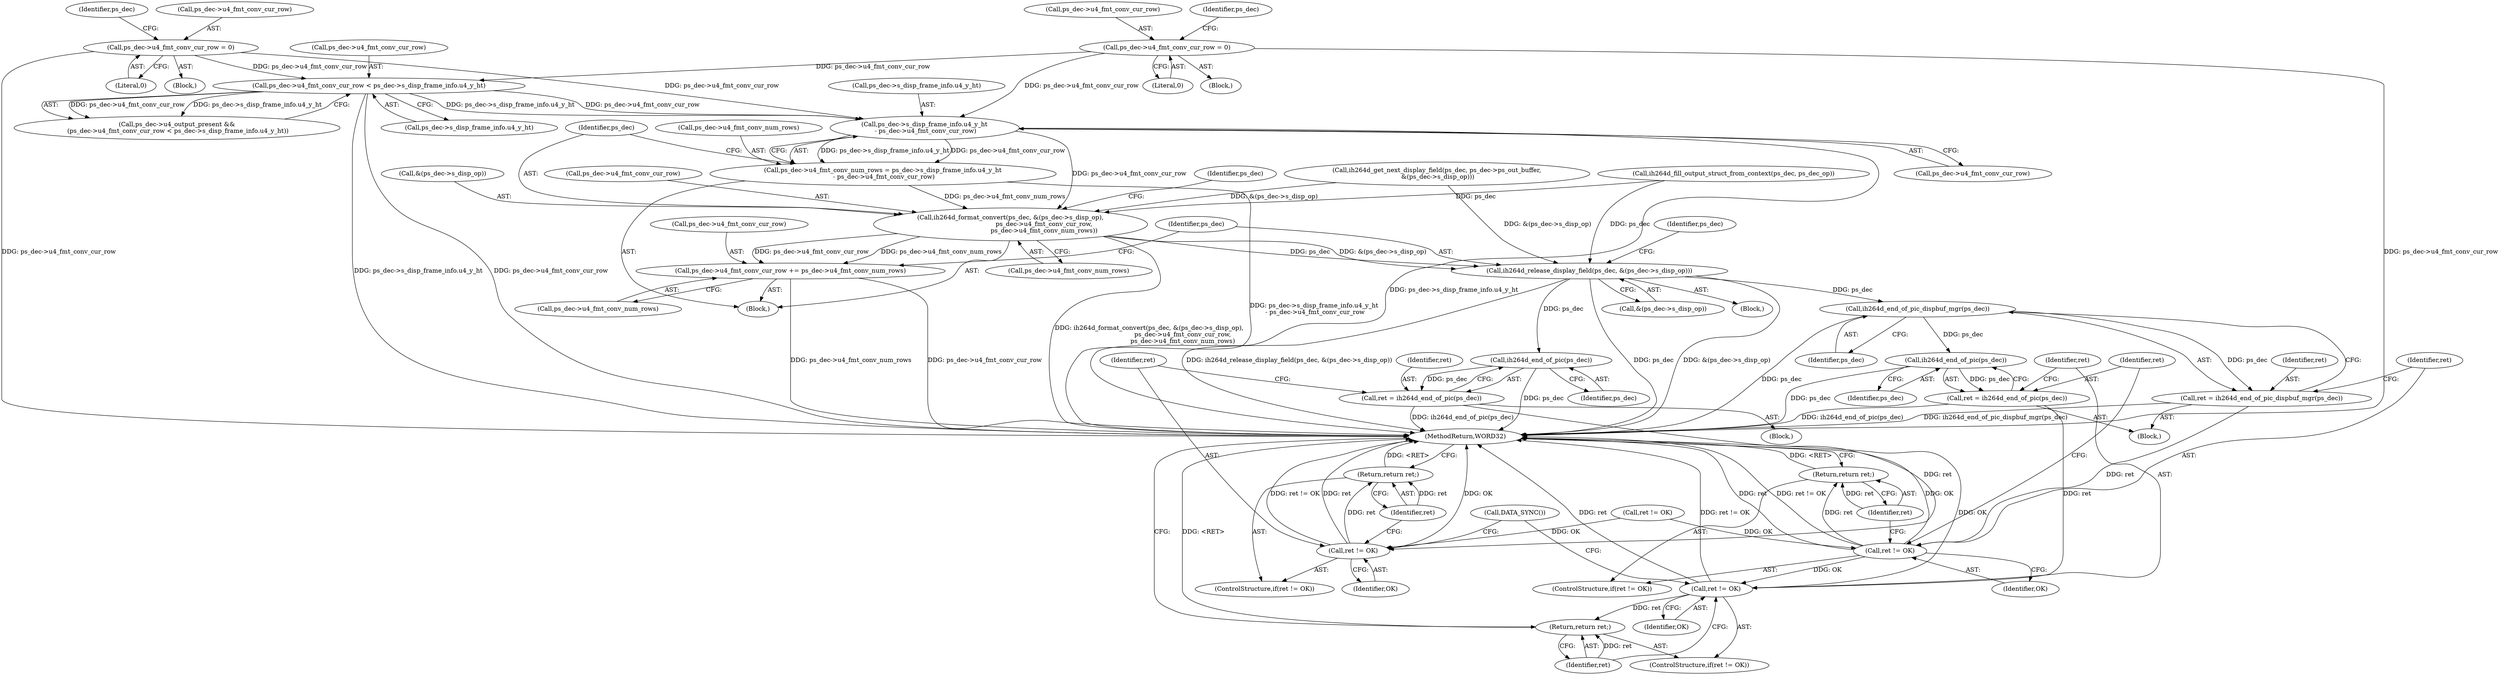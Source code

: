 digraph "0_Android_0b23c81c3dd9ec38f7e6806a3955fed1925541a0@pointer" {
"1002068" [label="(Call,ps_dec->s_disp_frame_info.u4_y_ht\n - ps_dec->u4_fmt_conv_cur_row)"];
"1002054" [label="(Call,ps_dec->u4_fmt_conv_cur_row < ps_dec->s_disp_frame_info.u4_y_ht)"];
"1000342" [label="(Call,ps_dec->u4_fmt_conv_cur_row = 0)"];
"1002036" [label="(Call,ps_dec->u4_fmt_conv_cur_row = 0)"];
"1002064" [label="(Call,ps_dec->u4_fmt_conv_num_rows = ps_dec->s_disp_frame_info.u4_y_ht\n - ps_dec->u4_fmt_conv_cur_row)"];
"1002077" [label="(Call,ih264d_format_convert(ps_dec, &(ps_dec->s_disp_op),\n                                  ps_dec->u4_fmt_conv_cur_row,\n                                  ps_dec->u4_fmt_conv_num_rows))"];
"1002089" [label="(Call,ps_dec->u4_fmt_conv_cur_row += ps_dec->u4_fmt_conv_num_rows)"];
"1002096" [label="(Call,ih264d_release_display_field(ps_dec, &(ps_dec->s_disp_op)))"];
"1002188" [label="(Call,ih264d_end_of_pic_dispbuf_mgr(ps_dec))"];
"1002186" [label="(Call,ret = ih264d_end_of_pic_dispbuf_mgr(ps_dec))"];
"1002191" [label="(Call,ret != OK)"];
"1002194" [label="(Return,return ret;)"];
"1002201" [label="(Call,ret != OK)"];
"1002204" [label="(Return,return ret;)"];
"1002198" [label="(Call,ih264d_end_of_pic(ps_dec))"];
"1002196" [label="(Call,ret = ih264d_end_of_pic(ps_dec))"];
"1002210" [label="(Call,ih264d_end_of_pic(ps_dec))"];
"1002208" [label="(Call,ret = ih264d_end_of_pic(ps_dec))"];
"1002213" [label="(Call,ret != OK)"];
"1002216" [label="(Return,return ret;)"];
"1001291" [label="(Call,ret != OK)"];
"1002191" [label="(Call,ret != OK)"];
"1002212" [label="(ControlStructure,if(ret != OK))"];
"1002226" [label="(MethodReturn,WORD32)"];
"1002197" [label="(Identifier,ret)"];
"1002204" [label="(Return,return ret;)"];
"1002215" [label="(Identifier,OK)"];
"1000346" [label="(Literal,0)"];
"1002186" [label="(Call,ret = ih264d_end_of_pic_dispbuf_mgr(ps_dec))"];
"1002083" [label="(Call,ps_dec->u4_fmt_conv_cur_row)"];
"1002198" [label="(Call,ih264d_end_of_pic(ps_dec))"];
"1002185" [label="(Block,)"];
"1002018" [label="(Call,ih264d_get_next_display_field(ps_dec, ps_dec->ps_out_buffer,\n &(ps_dec->s_disp_op)))"];
"1002093" [label="(Call,ps_dec->u4_fmt_conv_num_rows)"];
"1002090" [label="(Call,ps_dec->u4_fmt_conv_cur_row)"];
"1002069" [label="(Call,ps_dec->s_disp_frame_info.u4_y_ht)"];
"1002211" [label="(Identifier,ps_dec)"];
"1002086" [label="(Call,ps_dec->u4_fmt_conv_num_rows)"];
"1002091" [label="(Identifier,ps_dec)"];
"1002207" [label="(Block,)"];
"1002203" [label="(Identifier,OK)"];
"1000156" [label="(Block,)"];
"1002068" [label="(Call,ps_dec->s_disp_frame_info.u4_y_ht\n - ps_dec->u4_fmt_conv_cur_row)"];
"1002040" [label="(Literal,0)"];
"1002064" [label="(Call,ps_dec->u4_fmt_conv_num_rows = ps_dec->s_disp_frame_info.u4_y_ht\n - ps_dec->u4_fmt_conv_cur_row)"];
"1002089" [label="(Call,ps_dec->u4_fmt_conv_cur_row += ps_dec->u4_fmt_conv_num_rows)"];
"1002079" [label="(Call,&(ps_dec->s_disp_op))"];
"1002037" [label="(Call,ps_dec->u4_fmt_conv_cur_row)"];
"1002210" [label="(Call,ih264d_end_of_pic(ps_dec))"];
"1002196" [label="(Call,ret = ih264d_end_of_pic(ps_dec))"];
"1002106" [label="(Identifier,ps_dec)"];
"1002218" [label="(Call,DATA_SYNC())"];
"1002208" [label="(Call,ret = ih264d_end_of_pic(ps_dec))"];
"1002097" [label="(Identifier,ps_dec)"];
"1002189" [label="(Identifier,ps_dec)"];
"1002202" [label="(Identifier,ret)"];
"1002190" [label="(ControlStructure,if(ret != OK))"];
"1002209" [label="(Identifier,ret)"];
"1002188" [label="(Call,ih264d_end_of_pic_dispbuf_mgr(ps_dec))"];
"1002074" [label="(Call,ps_dec->u4_fmt_conv_cur_row)"];
"1002055" [label="(Call,ps_dec->u4_fmt_conv_cur_row)"];
"1002192" [label="(Identifier,ret)"];
"1002200" [label="(ControlStructure,if(ret != OK))"];
"1002213" [label="(Call,ret != OK)"];
"1002006" [label="(Block,)"];
"1000349" [label="(Identifier,ps_dec)"];
"1002043" [label="(Identifier,ps_dec)"];
"1002077" [label="(Call,ih264d_format_convert(ps_dec, &(ps_dec->s_disp_op),\n                                  ps_dec->u4_fmt_conv_cur_row,\n                                  ps_dec->u4_fmt_conv_num_rows))"];
"1002046" [label="(Call,ih264d_fill_output_struct_from_context(ps_dec, ps_dec_op))"];
"1002096" [label="(Call,ih264d_release_display_field(ps_dec, &(ps_dec->s_disp_op)))"];
"1002193" [label="(Identifier,OK)"];
"1002195" [label="(Identifier,ret)"];
"1002050" [label="(Call,ps_dec->u4_output_present &&\n (ps_dec->u4_fmt_conv_cur_row < ps_dec->s_disp_frame_info.u4_y_ht))"];
"1002098" [label="(Call,&(ps_dec->s_disp_op))"];
"1002217" [label="(Identifier,ret)"];
"1002058" [label="(Call,ps_dec->s_disp_frame_info.u4_y_ht)"];
"1002216" [label="(Return,return ret;)"];
"1000342" [label="(Call,ps_dec->u4_fmt_conv_cur_row = 0)"];
"1002065" [label="(Call,ps_dec->u4_fmt_conv_num_rows)"];
"1002078" [label="(Identifier,ps_dec)"];
"1002194" [label="(Return,return ret;)"];
"1002054" [label="(Call,ps_dec->u4_fmt_conv_cur_row < ps_dec->s_disp_frame_info.u4_y_ht)"];
"1002205" [label="(Identifier,ret)"];
"1002187" [label="(Identifier,ret)"];
"1002036" [label="(Call,ps_dec->u4_fmt_conv_cur_row = 0)"];
"1002214" [label="(Identifier,ret)"];
"1000343" [label="(Call,ps_dec->u4_fmt_conv_cur_row)"];
"1002201" [label="(Call,ret != OK)"];
"1002199" [label="(Identifier,ps_dec)"];
"1002035" [label="(Block,)"];
"1002063" [label="(Block,)"];
"1002068" -> "1002064"  [label="AST: "];
"1002068" -> "1002074"  [label="CFG: "];
"1002069" -> "1002068"  [label="AST: "];
"1002074" -> "1002068"  [label="AST: "];
"1002064" -> "1002068"  [label="CFG: "];
"1002068" -> "1002226"  [label="DDG: ps_dec->s_disp_frame_info.u4_y_ht"];
"1002068" -> "1002064"  [label="DDG: ps_dec->s_disp_frame_info.u4_y_ht"];
"1002068" -> "1002064"  [label="DDG: ps_dec->u4_fmt_conv_cur_row"];
"1002054" -> "1002068"  [label="DDG: ps_dec->s_disp_frame_info.u4_y_ht"];
"1002054" -> "1002068"  [label="DDG: ps_dec->u4_fmt_conv_cur_row"];
"1000342" -> "1002068"  [label="DDG: ps_dec->u4_fmt_conv_cur_row"];
"1002036" -> "1002068"  [label="DDG: ps_dec->u4_fmt_conv_cur_row"];
"1002068" -> "1002077"  [label="DDG: ps_dec->u4_fmt_conv_cur_row"];
"1002054" -> "1002050"  [label="AST: "];
"1002054" -> "1002058"  [label="CFG: "];
"1002055" -> "1002054"  [label="AST: "];
"1002058" -> "1002054"  [label="AST: "];
"1002050" -> "1002054"  [label="CFG: "];
"1002054" -> "1002226"  [label="DDG: ps_dec->s_disp_frame_info.u4_y_ht"];
"1002054" -> "1002226"  [label="DDG: ps_dec->u4_fmt_conv_cur_row"];
"1002054" -> "1002050"  [label="DDG: ps_dec->u4_fmt_conv_cur_row"];
"1002054" -> "1002050"  [label="DDG: ps_dec->s_disp_frame_info.u4_y_ht"];
"1000342" -> "1002054"  [label="DDG: ps_dec->u4_fmt_conv_cur_row"];
"1002036" -> "1002054"  [label="DDG: ps_dec->u4_fmt_conv_cur_row"];
"1000342" -> "1000156"  [label="AST: "];
"1000342" -> "1000346"  [label="CFG: "];
"1000343" -> "1000342"  [label="AST: "];
"1000346" -> "1000342"  [label="AST: "];
"1000349" -> "1000342"  [label="CFG: "];
"1000342" -> "1002226"  [label="DDG: ps_dec->u4_fmt_conv_cur_row"];
"1002036" -> "1002035"  [label="AST: "];
"1002036" -> "1002040"  [label="CFG: "];
"1002037" -> "1002036"  [label="AST: "];
"1002040" -> "1002036"  [label="AST: "];
"1002043" -> "1002036"  [label="CFG: "];
"1002036" -> "1002226"  [label="DDG: ps_dec->u4_fmt_conv_cur_row"];
"1002064" -> "1002063"  [label="AST: "];
"1002065" -> "1002064"  [label="AST: "];
"1002078" -> "1002064"  [label="CFG: "];
"1002064" -> "1002226"  [label="DDG: ps_dec->s_disp_frame_info.u4_y_ht\n - ps_dec->u4_fmt_conv_cur_row"];
"1002064" -> "1002077"  [label="DDG: ps_dec->u4_fmt_conv_num_rows"];
"1002077" -> "1002063"  [label="AST: "];
"1002077" -> "1002086"  [label="CFG: "];
"1002078" -> "1002077"  [label="AST: "];
"1002079" -> "1002077"  [label="AST: "];
"1002083" -> "1002077"  [label="AST: "];
"1002086" -> "1002077"  [label="AST: "];
"1002091" -> "1002077"  [label="CFG: "];
"1002077" -> "1002226"  [label="DDG: ih264d_format_convert(ps_dec, &(ps_dec->s_disp_op),\n                                  ps_dec->u4_fmt_conv_cur_row,\n                                  ps_dec->u4_fmt_conv_num_rows)"];
"1002046" -> "1002077"  [label="DDG: ps_dec"];
"1002018" -> "1002077"  [label="DDG: &(ps_dec->s_disp_op)"];
"1002077" -> "1002089"  [label="DDG: ps_dec->u4_fmt_conv_num_rows"];
"1002077" -> "1002089"  [label="DDG: ps_dec->u4_fmt_conv_cur_row"];
"1002077" -> "1002096"  [label="DDG: ps_dec"];
"1002077" -> "1002096"  [label="DDG: &(ps_dec->s_disp_op)"];
"1002089" -> "1002063"  [label="AST: "];
"1002089" -> "1002093"  [label="CFG: "];
"1002090" -> "1002089"  [label="AST: "];
"1002093" -> "1002089"  [label="AST: "];
"1002097" -> "1002089"  [label="CFG: "];
"1002089" -> "1002226"  [label="DDG: ps_dec->u4_fmt_conv_cur_row"];
"1002089" -> "1002226"  [label="DDG: ps_dec->u4_fmt_conv_num_rows"];
"1002096" -> "1002006"  [label="AST: "];
"1002096" -> "1002098"  [label="CFG: "];
"1002097" -> "1002096"  [label="AST: "];
"1002098" -> "1002096"  [label="AST: "];
"1002106" -> "1002096"  [label="CFG: "];
"1002096" -> "1002226"  [label="DDG: ps_dec"];
"1002096" -> "1002226"  [label="DDG: &(ps_dec->s_disp_op)"];
"1002096" -> "1002226"  [label="DDG: ih264d_release_display_field(ps_dec, &(ps_dec->s_disp_op))"];
"1002046" -> "1002096"  [label="DDG: ps_dec"];
"1002018" -> "1002096"  [label="DDG: &(ps_dec->s_disp_op)"];
"1002096" -> "1002188"  [label="DDG: ps_dec"];
"1002096" -> "1002210"  [label="DDG: ps_dec"];
"1002188" -> "1002186"  [label="AST: "];
"1002188" -> "1002189"  [label="CFG: "];
"1002189" -> "1002188"  [label="AST: "];
"1002186" -> "1002188"  [label="CFG: "];
"1002188" -> "1002226"  [label="DDG: ps_dec"];
"1002188" -> "1002186"  [label="DDG: ps_dec"];
"1002188" -> "1002198"  [label="DDG: ps_dec"];
"1002186" -> "1002185"  [label="AST: "];
"1002187" -> "1002186"  [label="AST: "];
"1002192" -> "1002186"  [label="CFG: "];
"1002186" -> "1002226"  [label="DDG: ih264d_end_of_pic_dispbuf_mgr(ps_dec)"];
"1002186" -> "1002191"  [label="DDG: ret"];
"1002191" -> "1002190"  [label="AST: "];
"1002191" -> "1002193"  [label="CFG: "];
"1002192" -> "1002191"  [label="AST: "];
"1002193" -> "1002191"  [label="AST: "];
"1002195" -> "1002191"  [label="CFG: "];
"1002197" -> "1002191"  [label="CFG: "];
"1002191" -> "1002226"  [label="DDG: ret"];
"1002191" -> "1002226"  [label="DDG: ret != OK"];
"1002191" -> "1002226"  [label="DDG: OK"];
"1001291" -> "1002191"  [label="DDG: OK"];
"1002191" -> "1002194"  [label="DDG: ret"];
"1002191" -> "1002201"  [label="DDG: OK"];
"1002194" -> "1002190"  [label="AST: "];
"1002194" -> "1002195"  [label="CFG: "];
"1002195" -> "1002194"  [label="AST: "];
"1002226" -> "1002194"  [label="CFG: "];
"1002194" -> "1002226"  [label="DDG: <RET>"];
"1002195" -> "1002194"  [label="DDG: ret"];
"1002201" -> "1002200"  [label="AST: "];
"1002201" -> "1002203"  [label="CFG: "];
"1002202" -> "1002201"  [label="AST: "];
"1002203" -> "1002201"  [label="AST: "];
"1002205" -> "1002201"  [label="CFG: "];
"1002218" -> "1002201"  [label="CFG: "];
"1002201" -> "1002226"  [label="DDG: ret != OK"];
"1002201" -> "1002226"  [label="DDG: OK"];
"1002201" -> "1002226"  [label="DDG: ret"];
"1002196" -> "1002201"  [label="DDG: ret"];
"1002201" -> "1002204"  [label="DDG: ret"];
"1002204" -> "1002200"  [label="AST: "];
"1002204" -> "1002205"  [label="CFG: "];
"1002205" -> "1002204"  [label="AST: "];
"1002226" -> "1002204"  [label="CFG: "];
"1002204" -> "1002226"  [label="DDG: <RET>"];
"1002205" -> "1002204"  [label="DDG: ret"];
"1002198" -> "1002196"  [label="AST: "];
"1002198" -> "1002199"  [label="CFG: "];
"1002199" -> "1002198"  [label="AST: "];
"1002196" -> "1002198"  [label="CFG: "];
"1002198" -> "1002226"  [label="DDG: ps_dec"];
"1002198" -> "1002196"  [label="DDG: ps_dec"];
"1002196" -> "1002185"  [label="AST: "];
"1002197" -> "1002196"  [label="AST: "];
"1002202" -> "1002196"  [label="CFG: "];
"1002196" -> "1002226"  [label="DDG: ih264d_end_of_pic(ps_dec)"];
"1002210" -> "1002208"  [label="AST: "];
"1002210" -> "1002211"  [label="CFG: "];
"1002211" -> "1002210"  [label="AST: "];
"1002208" -> "1002210"  [label="CFG: "];
"1002210" -> "1002226"  [label="DDG: ps_dec"];
"1002210" -> "1002208"  [label="DDG: ps_dec"];
"1002208" -> "1002207"  [label="AST: "];
"1002209" -> "1002208"  [label="AST: "];
"1002214" -> "1002208"  [label="CFG: "];
"1002208" -> "1002226"  [label="DDG: ih264d_end_of_pic(ps_dec)"];
"1002208" -> "1002213"  [label="DDG: ret"];
"1002213" -> "1002212"  [label="AST: "];
"1002213" -> "1002215"  [label="CFG: "];
"1002214" -> "1002213"  [label="AST: "];
"1002215" -> "1002213"  [label="AST: "];
"1002217" -> "1002213"  [label="CFG: "];
"1002218" -> "1002213"  [label="CFG: "];
"1002213" -> "1002226"  [label="DDG: ret"];
"1002213" -> "1002226"  [label="DDG: OK"];
"1002213" -> "1002226"  [label="DDG: ret != OK"];
"1001291" -> "1002213"  [label="DDG: OK"];
"1002213" -> "1002216"  [label="DDG: ret"];
"1002216" -> "1002212"  [label="AST: "];
"1002216" -> "1002217"  [label="CFG: "];
"1002217" -> "1002216"  [label="AST: "];
"1002226" -> "1002216"  [label="CFG: "];
"1002216" -> "1002226"  [label="DDG: <RET>"];
"1002217" -> "1002216"  [label="DDG: ret"];
}
